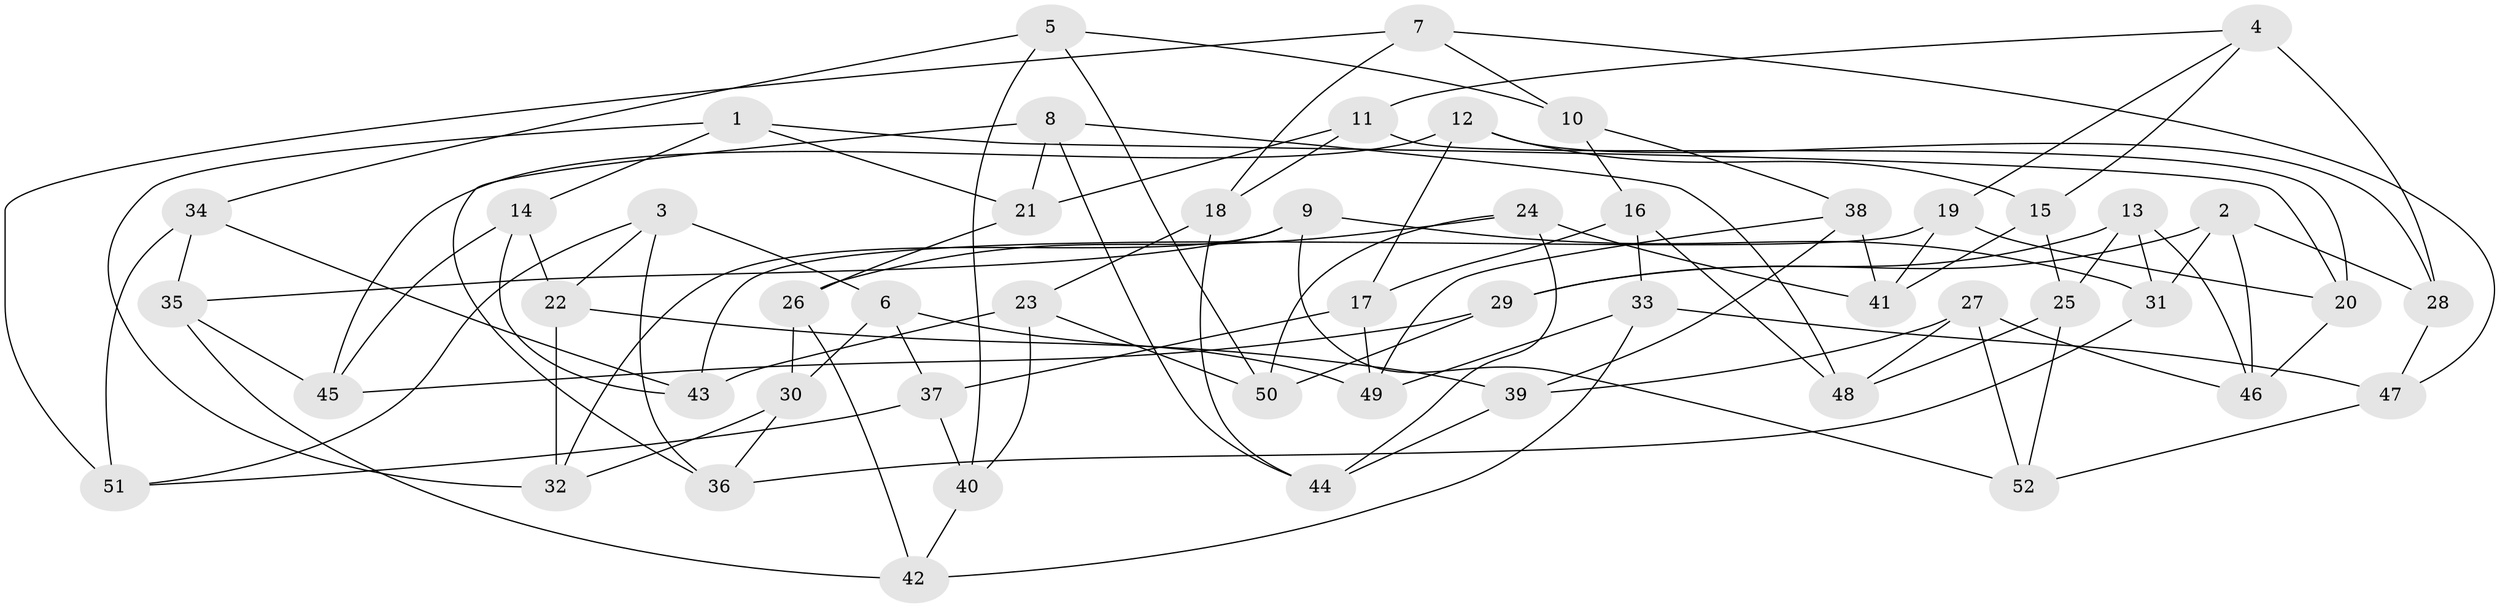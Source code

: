// coarse degree distribution, {4: 0.55, 5: 0.1, 3: 0.15, 8: 0.15, 7: 0.05}
// Generated by graph-tools (version 1.1) at 2025/02/03/04/25 22:02:38]
// undirected, 52 vertices, 104 edges
graph export_dot {
graph [start="1"]
  node [color=gray90,style=filled];
  1;
  2;
  3;
  4;
  5;
  6;
  7;
  8;
  9;
  10;
  11;
  12;
  13;
  14;
  15;
  16;
  17;
  18;
  19;
  20;
  21;
  22;
  23;
  24;
  25;
  26;
  27;
  28;
  29;
  30;
  31;
  32;
  33;
  34;
  35;
  36;
  37;
  38;
  39;
  40;
  41;
  42;
  43;
  44;
  45;
  46;
  47;
  48;
  49;
  50;
  51;
  52;
  1 -- 21;
  1 -- 14;
  1 -- 20;
  1 -- 32;
  2 -- 28;
  2 -- 46;
  2 -- 29;
  2 -- 31;
  3 -- 6;
  3 -- 36;
  3 -- 51;
  3 -- 22;
  4 -- 15;
  4 -- 28;
  4 -- 11;
  4 -- 19;
  5 -- 10;
  5 -- 40;
  5 -- 50;
  5 -- 34;
  6 -- 30;
  6 -- 37;
  6 -- 49;
  7 -- 47;
  7 -- 18;
  7 -- 51;
  7 -- 10;
  8 -- 44;
  8 -- 48;
  8 -- 36;
  8 -- 21;
  9 -- 52;
  9 -- 32;
  9 -- 31;
  9 -- 35;
  10 -- 16;
  10 -- 38;
  11 -- 20;
  11 -- 18;
  11 -- 21;
  12 -- 15;
  12 -- 28;
  12 -- 45;
  12 -- 17;
  13 -- 46;
  13 -- 25;
  13 -- 29;
  13 -- 31;
  14 -- 45;
  14 -- 43;
  14 -- 22;
  15 -- 25;
  15 -- 41;
  16 -- 17;
  16 -- 48;
  16 -- 33;
  17 -- 37;
  17 -- 49;
  18 -- 44;
  18 -- 23;
  19 -- 20;
  19 -- 43;
  19 -- 41;
  20 -- 46;
  21 -- 26;
  22 -- 32;
  22 -- 39;
  23 -- 50;
  23 -- 43;
  23 -- 40;
  24 -- 50;
  24 -- 26;
  24 -- 41;
  24 -- 44;
  25 -- 48;
  25 -- 52;
  26 -- 42;
  26 -- 30;
  27 -- 46;
  27 -- 48;
  27 -- 39;
  27 -- 52;
  28 -- 47;
  29 -- 50;
  29 -- 45;
  30 -- 36;
  30 -- 32;
  31 -- 36;
  33 -- 42;
  33 -- 49;
  33 -- 47;
  34 -- 35;
  34 -- 51;
  34 -- 43;
  35 -- 42;
  35 -- 45;
  37 -- 40;
  37 -- 51;
  38 -- 49;
  38 -- 39;
  38 -- 41;
  39 -- 44;
  40 -- 42;
  47 -- 52;
}
